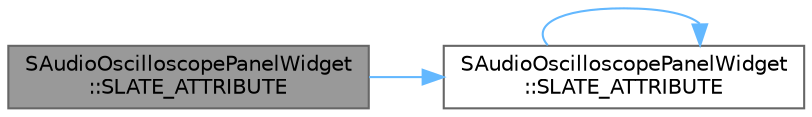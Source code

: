 digraph "SAudioOscilloscopePanelWidget::SLATE_ATTRIBUTE"
{
 // INTERACTIVE_SVG=YES
 // LATEX_PDF_SIZE
  bgcolor="transparent";
  edge [fontname=Helvetica,fontsize=10,labelfontname=Helvetica,labelfontsize=10];
  node [fontname=Helvetica,fontsize=10,shape=box,height=0.2,width=0.4];
  rankdir="LR";
  Node1 [id="Node000001",label="SAudioOscilloscopePanelWidget\l::SLATE_ATTRIBUTE",height=0.2,width=0.4,color="gray40", fillcolor="grey60", style="filled", fontcolor="black",tooltip="Whether the trigger threshold line should be drawn or not."];
  Node1 -> Node2 [id="edge1_Node000001_Node000002",color="steelblue1",style="solid",tooltip=" "];
  Node2 [id="Node000002",label="SAudioOscilloscopePanelWidget\l::SLATE_ATTRIBUTE",height=0.2,width=0.4,color="grey40", fillcolor="white", style="filled",URL="$d0/d64/classSAudioOscilloscopePanelWidget.html#acb8961a4a975c4205173233acc72221f",tooltip="Whether the sequence ruler should be drawn or not."];
  Node2 -> Node2 [id="edge2_Node000002_Node000002",color="steelblue1",style="solid",tooltip=" "];
}
